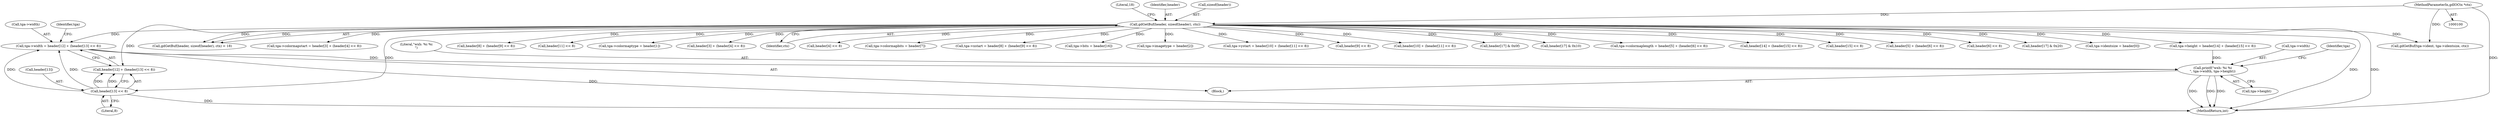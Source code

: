 digraph "0_libgd_10ef1dca63d62433fda13309b4a228782db823f7_0@pointer" {
"1000199" [label="(Call,tga->width = header[12] + (header[13] << 8))"];
"1000107" [label="(Call,gdGetBuf(header, sizeof(header), ctx))"];
"1000101" [label="(MethodParameterIn,gdIOCtx *ctx)"];
"1000207" [label="(Call,header[13] << 8)"];
"1000283" [label="(Call,printf(\"wxh: %i %i\n\", tga->width, tga->height))"];
"1000106" [label="(Call,gdGetBuf(header, sizeof(header), ctx) < 18)"];
"1000140" [label="(Call,tga->colormapstart = header[3] + (header[4] << 8))"];
"1000177" [label="(Call,header[8] + (header[9] << 8))"];
"1000112" [label="(Literal,18)"];
"1000288" [label="(Call,tga->height)"];
"1000200" [label="(Call,tga->width)"];
"1000194" [label="(Call,header[11] << 8)"];
"1000126" [label="(Call,tga->colormaptype = header[1])"];
"1000214" [label="(Identifier,tga)"];
"1000101" [label="(MethodParameterIn,gdIOCtx *ctx)"];
"1000144" [label="(Call,header[3] + (header[4] << 8))"];
"1000111" [label="(Identifier,ctx)"];
"1000148" [label="(Call,header[4] << 8)"];
"1000166" [label="(Call,tga->colormapbits = header[7])"];
"1000284" [label="(Literal,\"wxh: %i %i\n\")"];
"1000173" [label="(Call,tga->xstart = header[8] + (header[9] << 8))"];
"1000207" [label="(Call,header[13] << 8)"];
"1000107" [label="(Call,gdGetBuf(header, sizeof(header), ctx))"];
"1000108" [label="(Identifier,header)"];
"1000225" [label="(Call,tga->bits = header[16])"];
"1000133" [label="(Call,tga->imagetype = header[2])"];
"1000364" [label="(Call,gdGetBuf(tga->ident, tga->identsize, ctx))"];
"1000208" [label="(Call,header[13])"];
"1000283" [label="(Call,printf(\"wxh: %i %i\n\", tga->width, tga->height))"];
"1000203" [label="(Call,header[12] + (header[13] << 8))"];
"1000103" [label="(Block,)"];
"1000109" [label="(Call,sizeof(header))"];
"1000186" [label="(Call,tga->ystart = header[10] + (header[11] << 8))"];
"1000181" [label="(Call,header[9] << 8)"];
"1000374" [label="(MethodReturn,int)"];
"1000199" [label="(Call,tga->width = header[12] + (header[13] << 8))"];
"1000190" [label="(Call,header[10] + (header[11] << 8))"];
"1000236" [label="(Call,header[17] & 0x0f)"];
"1000246" [label="(Call,header[17] & 0x10)"];
"1000212" [label="(Call,tga->height = header[14] + (header[15] << 8))"];
"1000153" [label="(Call,tga->colormaplength = header[5] + (header[6] << 8))"];
"1000216" [label="(Call,header[14] + (header[15] << 8))"];
"1000220" [label="(Call,header[15] << 8)"];
"1000157" [label="(Call,header[5] + (header[6] << 8))"];
"1000161" [label="(Call,header[6] << 8)"];
"1000285" [label="(Call,tga->width)"];
"1000258" [label="(Call,header[17] & 0x20)"];
"1000297" [label="(Identifier,tga)"];
"1000119" [label="(Call,tga->identsize = header[0])"];
"1000211" [label="(Literal,8)"];
"1000199" -> "1000103"  [label="AST: "];
"1000199" -> "1000203"  [label="CFG: "];
"1000200" -> "1000199"  [label="AST: "];
"1000203" -> "1000199"  [label="AST: "];
"1000214" -> "1000199"  [label="CFG: "];
"1000199" -> "1000374"  [label="DDG: "];
"1000107" -> "1000199"  [label="DDG: "];
"1000207" -> "1000199"  [label="DDG: "];
"1000207" -> "1000199"  [label="DDG: "];
"1000199" -> "1000283"  [label="DDG: "];
"1000107" -> "1000106"  [label="AST: "];
"1000107" -> "1000111"  [label="CFG: "];
"1000108" -> "1000107"  [label="AST: "];
"1000109" -> "1000107"  [label="AST: "];
"1000111" -> "1000107"  [label="AST: "];
"1000112" -> "1000107"  [label="CFG: "];
"1000107" -> "1000374"  [label="DDG: "];
"1000107" -> "1000374"  [label="DDG: "];
"1000107" -> "1000106"  [label="DDG: "];
"1000107" -> "1000106"  [label="DDG: "];
"1000101" -> "1000107"  [label="DDG: "];
"1000107" -> "1000119"  [label="DDG: "];
"1000107" -> "1000126"  [label="DDG: "];
"1000107" -> "1000133"  [label="DDG: "];
"1000107" -> "1000140"  [label="DDG: "];
"1000107" -> "1000144"  [label="DDG: "];
"1000107" -> "1000148"  [label="DDG: "];
"1000107" -> "1000153"  [label="DDG: "];
"1000107" -> "1000157"  [label="DDG: "];
"1000107" -> "1000161"  [label="DDG: "];
"1000107" -> "1000166"  [label="DDG: "];
"1000107" -> "1000173"  [label="DDG: "];
"1000107" -> "1000177"  [label="DDG: "];
"1000107" -> "1000181"  [label="DDG: "];
"1000107" -> "1000186"  [label="DDG: "];
"1000107" -> "1000190"  [label="DDG: "];
"1000107" -> "1000194"  [label="DDG: "];
"1000107" -> "1000203"  [label="DDG: "];
"1000107" -> "1000207"  [label="DDG: "];
"1000107" -> "1000212"  [label="DDG: "];
"1000107" -> "1000216"  [label="DDG: "];
"1000107" -> "1000220"  [label="DDG: "];
"1000107" -> "1000225"  [label="DDG: "];
"1000107" -> "1000236"  [label="DDG: "];
"1000107" -> "1000246"  [label="DDG: "];
"1000107" -> "1000258"  [label="DDG: "];
"1000107" -> "1000364"  [label="DDG: "];
"1000101" -> "1000100"  [label="AST: "];
"1000101" -> "1000374"  [label="DDG: "];
"1000101" -> "1000364"  [label="DDG: "];
"1000207" -> "1000203"  [label="AST: "];
"1000207" -> "1000211"  [label="CFG: "];
"1000208" -> "1000207"  [label="AST: "];
"1000211" -> "1000207"  [label="AST: "];
"1000203" -> "1000207"  [label="CFG: "];
"1000207" -> "1000374"  [label="DDG: "];
"1000207" -> "1000203"  [label="DDG: "];
"1000207" -> "1000203"  [label="DDG: "];
"1000283" -> "1000103"  [label="AST: "];
"1000283" -> "1000288"  [label="CFG: "];
"1000284" -> "1000283"  [label="AST: "];
"1000285" -> "1000283"  [label="AST: "];
"1000288" -> "1000283"  [label="AST: "];
"1000297" -> "1000283"  [label="CFG: "];
"1000283" -> "1000374"  [label="DDG: "];
"1000283" -> "1000374"  [label="DDG: "];
"1000283" -> "1000374"  [label="DDG: "];
"1000212" -> "1000283"  [label="DDG: "];
}

